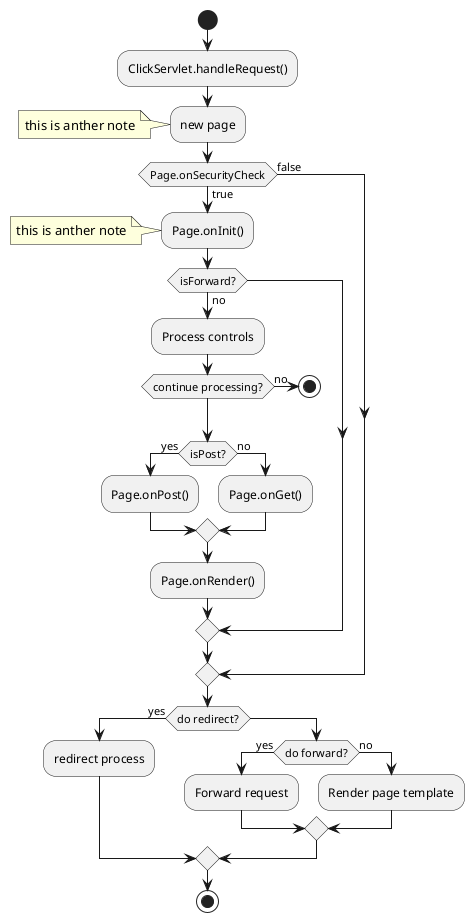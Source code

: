 @startuml
'https://plantuml.com/activity-diagram-beta

start
:ClickServlet.handleRequest();
:new page;
note left: this is anther note
if (Page.onSecurityCheck)  then (true)
  :Page.onInit();
    note left: this is anther note
  if (isForward?) then (no)
    :Process controls;
    if (continue processing?) then (no)
      stop
    endif

    if (isPost?) then (yes)
      :Page.onPost();
    else (no)
      :Page.onGet();
    endif
    :Page.onRender();
  endif
else (false)
endif

if (do redirect?) then (yes)
  :redirect process;
else
  if (do forward?) then (yes)
    :Forward request;
  else (no)
    :Render page template;
  endif
endif

stop

@enduml
